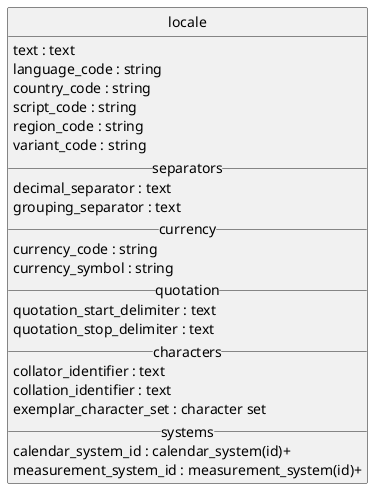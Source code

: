 @startuml uml
skinparam monochrome true
skinparam linetype ortho
hide circle

entity locale {
  text : text
  language_code : string
  country_code : string
  script_code : string
  region_code : string
  variant_code : string
  __separators__
  decimal_separator : text
  grouping_separator : text
  __currency__
  currency_code : string
  currency_symbol : string
  __quotation__
  quotation_start_delimiter : text
  quotation_stop_delimiter : text
  __characters__
  collator_identifier : text
  collation_identifier : text
  exemplar_character_set : character set
  __systems__
  calendar_system_id : calendar_system(id)+
  measurement_system_id : measurement_system(id)+
}

@enduml
